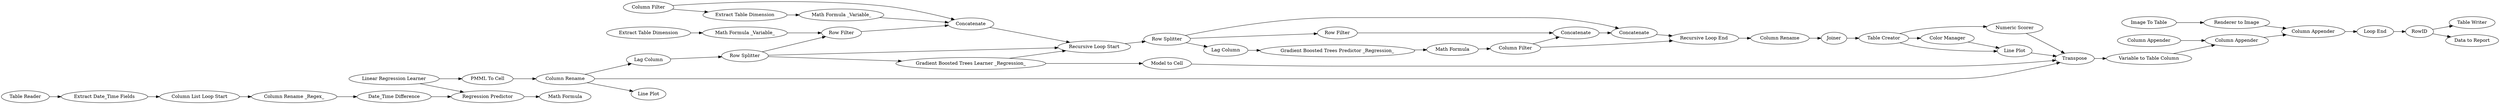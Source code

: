 digraph {
	42 -> 44
	41 -> 42
	14 -> 25
	31 -> 35
	67 -> 24
	13 -> 14
	68 -> 47
	63 -> 69
	19 -> 53
	55 -> 62
	65 -> 66
	40 -> 41
	62 -> 57
	11 -> 23
	52 -> 19
	57 -> 78
	47 -> 19
	67 -> 47
	30 -> 31
	70 -> 13
	69 -> 70
	30 -> 45
	26 -> 27
	14 -> 35
	14 -> 15
	39 -> 43
	37 -> 38
	56 -> 57
	76 -> 11
	63 -> 65
	70 -> 73
	36 -> 40
	78 -> 60
	71 -> 56
	43 -> 41
	60 -> 77
	24 -> 19
	70 -> 19
	35 -> 36
	45 -> 46
	64 -> 65
	36 -> 37
	53 -> 56
	60 -> 61
	44 -> 49
	75 -> 76
	38 -> 39
	43 -> 44
	36 -> 42
	27 -> 25
	46 -> 31
	23 -> 64
	25 -> 31
	49 -> 48
	67 -> 68
	48 -> 67
	15 -> 35
	15 -> 52
	27 [label="Math Formula _Variable_"]
	57 [label="Column Appender"]
	55 [label="Image To Table"]
	45 [label="Extract Table Dimension"]
	52 [label="Model to Cell"]
	26 [label="Extract Table Dimension"]
	19 [label=Transpose]
	78 [label="Loop End"]
	24 [label="Numeric Scorer"]
	64 [label="Date_Time Difference"]
	49 [label="Column Rename"]
	41 [label=Concatenate]
	31 [label=Concatenate]
	56 [label="Column Appender"]
	15 [label="Gradient Boosted Trees Learner _Regression_"]
	25 [label="Row Filter"]
	75 [label="Table Reader"]
	48 [label=Joiner]
	42 [label=Concatenate]
	53 [label="Variable to Table Column"]
	68 [label="Color Manager"]
	67 [label="Table Creator"]
	11 [label="Column List Loop Start"]
	23 [label="Column Rename _Regex_"]
	47 [label="Line Plot"]
	63 [label="Linear Regression Learner"]
	61 [label="Data to Report"]
	77 [label="Table Writer"]
	76 [label="Extract Date_Time Fields"]
	14 [label="Row Splitter"]
	38 [label="Gradient Boosted Trees Predictor _Regression_"]
	60 [label=RowID]
	43 [label="Column Filter"]
	35 [label="Recursive Loop Start"]
	44 [label="Recursive Loop End"]
	66 [label="Math Formula"]
	62 [label="Renderer to Image"]
	70 [label="Column Rename"]
	13 [label="Lag Column"]
	69 [label="PMML To Cell"]
	36 [label="Row Splitter"]
	65 [label="Regression Predictor"]
	46 [label="Math Formula _Variable_"]
	71 [label="Column Appender"]
	40 [label="Row Filter"]
	39 [label="Math Formula"]
	73 [label="Line Plot"]
	30 [label="Column Filter"]
	37 [label="Lag Column"]
	rankdir=LR
}

